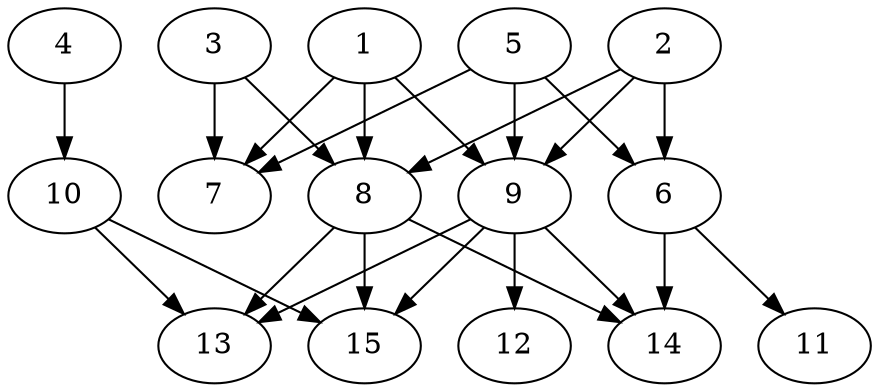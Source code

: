 // DAG automatically generated by daggen at Tue Aug  6 16:26:16 2019
// ./daggen --dot -n 15 --ccr 0.5 --fat 0.7 --regular 0.5 --density 0.6 --mindata 5242880 --maxdata 52428800 
digraph G {
  1 [size="12105728", alpha="0.04", expect_size="6052864"] 
  1 -> 7 [size ="6052864"]
  1 -> 8 [size ="6052864"]
  1 -> 9 [size ="6052864"]
  2 [size="26617856", alpha="0.13", expect_size="13308928"] 
  2 -> 6 [size ="13308928"]
  2 -> 8 [size ="13308928"]
  2 -> 9 [size ="13308928"]
  3 [size="46200832", alpha="0.19", expect_size="23100416"] 
  3 -> 7 [size ="23100416"]
  3 -> 8 [size ="23100416"]
  4 [size="82126848", alpha="0.15", expect_size="41063424"] 
  4 -> 10 [size ="41063424"]
  5 [size="61476864", alpha="0.05", expect_size="30738432"] 
  5 -> 6 [size ="30738432"]
  5 -> 7 [size ="30738432"]
  5 -> 9 [size ="30738432"]
  6 [size="73445376", alpha="0.04", expect_size="36722688"] 
  6 -> 11 [size ="36722688"]
  6 -> 14 [size ="36722688"]
  7 [size="36751360", alpha="0.05", expect_size="18375680"] 
  8 [size="95377408", alpha="0.06", expect_size="47688704"] 
  8 -> 13 [size ="47688704"]
  8 -> 14 [size ="47688704"]
  8 -> 15 [size ="47688704"]
  9 [size="29358080", alpha="0.16", expect_size="14679040"] 
  9 -> 12 [size ="14679040"]
  9 -> 13 [size ="14679040"]
  9 -> 14 [size ="14679040"]
  9 -> 15 [size ="14679040"]
  10 [size="61540352", alpha="0.06", expect_size="30770176"] 
  10 -> 13 [size ="30770176"]
  10 -> 15 [size ="30770176"]
  11 [size="36487168", alpha="0.00", expect_size="18243584"] 
  12 [size="57614336", alpha="0.07", expect_size="28807168"] 
  13 [size="23334912", alpha="0.19", expect_size="11667456"] 
  14 [size="17754112", alpha="0.11", expect_size="8877056"] 
  15 [size="88748032", alpha="0.16", expect_size="44374016"] 
}

